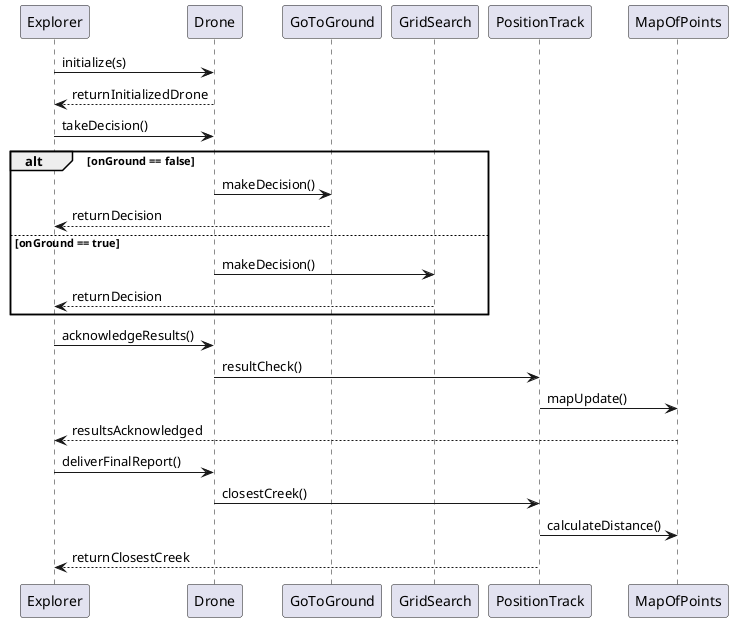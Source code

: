 @startuml

Explorer -> Drone: initialize(s)
Drone --> Explorer: returnInitializedDrone
Explorer -> Drone: takeDecision()

alt onGround == false
    Drone -> GoToGround: makeDecision() 
    GoToGround --> Explorer: returnDecision
else onGround == true
    Drone -> GridSearch: makeDecision()
    GridSearch --> Explorer: returnDecision
end

Explorer -> Drone: acknowledgeResults()
Drone -> PositionTrack: resultCheck()
PositionTrack -> MapOfPoints: mapUpdate()
MapOfPoints --> Explorer: resultsAcknowledged

Explorer -> Drone: deliverFinalReport()
Drone -> PositionTrack: closestCreek()
PositionTrack -> MapOfPoints: calculateDistance()
PositionTrack --> Explorer: returnClosestCreek

@enduml